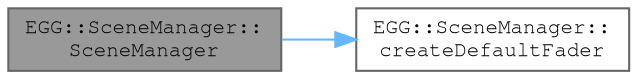 digraph "EGG::SceneManager::SceneManager"
{
 // LATEX_PDF_SIZE
  bgcolor="transparent";
  edge [fontname=FreeMono,fontsize=10,labelfontname=FreeMono,labelfontsize=10];
  node [fontname=FreeMono,fontsize=10,shape=box,height=0.2,width=0.4];
  rankdir="LR";
  Node1 [label="EGG::SceneManager::\lSceneManager",height=0.2,width=0.4,color="gray40", fillcolor="grey60", style="filled", fontcolor="black",tooltip="Constructor."];
  Node1 -> Node2 [color="steelblue1",style="solid"];
  Node2 [label="EGG::SceneManager::\lcreateDefaultFader",height=0.2,width=0.4,color="grey40", fillcolor="white", style="filled",URL="$class_e_g_g_1_1_scene_manager.html#abe43a0d5474b3072de4a83da2aa93847",tooltip="[vt+0x20] Create the default fader for this manager"];
}
